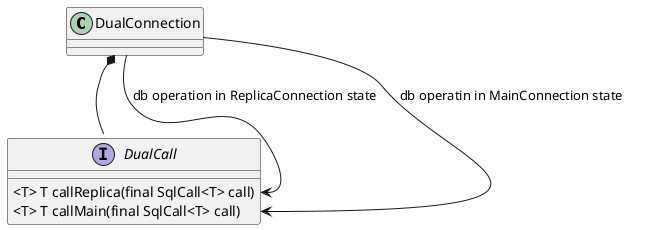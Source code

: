 @startuml

@startuml

class DualConnection

interface DualCall{
  <T> T callReplica(final SqlCall<T> call)
  <T> T callMain(final SqlCall<T> call)
}

DualConnection *-- DualCall
DualConnection --> DualCall::callReplica : db operation in ReplicaConnection state
DualConnection --> DualCall::callMain : db operatin in MainConnection state


@enduml


@enduml
